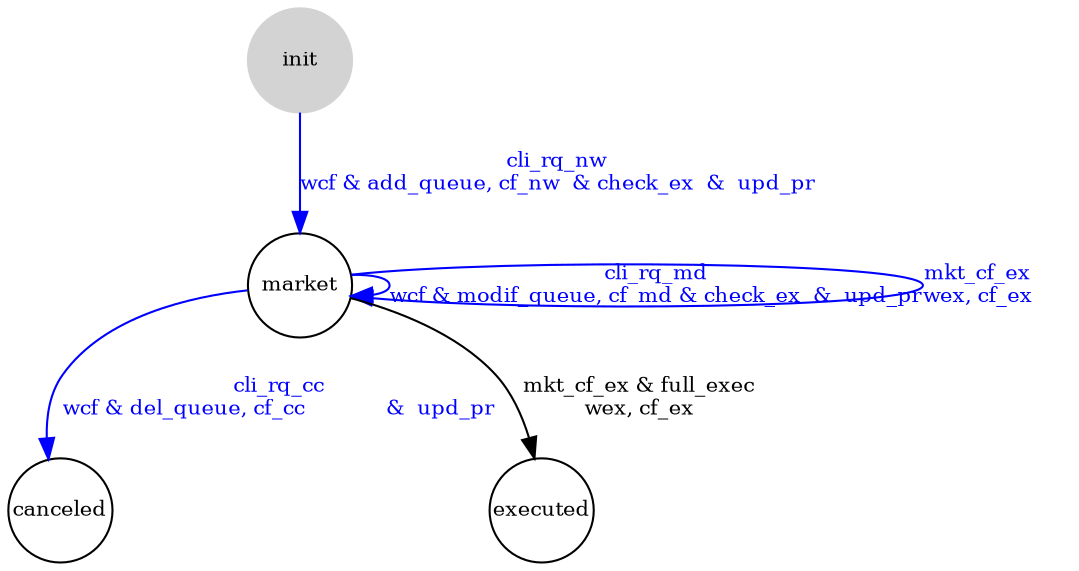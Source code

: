 digraph automata {
    node [shape = circle, fontsize=10, fixedsize=true width=0.7];
    init [ style = filled, color=lightgrey ];

        init  ->  market  [ label = "cli_rq_nw\nwcf & add_queue, cf_nw  & check_ex  &  upd_pr", color=blue, fontcolor=blue, fontsize=10, fixedsize=true ];
    market  ->  market  [ label = "cli_rq_md\nwcf & modif_queue, cf_md & check_ex  &  upd_pr", color=blue, fontcolor=blue, fontsize=10, fixedsize=true ];
    market  ->  canceled  [ label = "cli_rq_cc\nwcf & del_queue, cf_cc             &  upd_pr", color=blue, fontcolor=blue, fontsize=10, fixedsize=true ];
    market  ->  executed  [ label = "mkt_cf_ex & full_exec\nwex, cf_ex", color=black, fontcolor=black, fontsize=10, fixedsize=true ];
    market  ->  market  [ label = "mkt_cf_ex\nwex, cf_ex", color=blue, fontcolor=blue, fontsize=10, fixedsize=true ];
 

    //ord_ls  [ shape = plaintext ];
}
